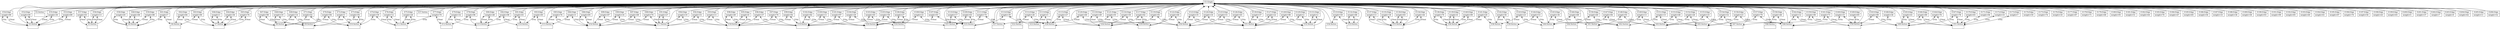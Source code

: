 Graph g{ 
struct1 [shape=record,label="{G1:Graph|}"]; 
struct2 [shape=record,label="{V2:Vertex|}"];
struct1 -- struct2 [arrowtail=diamond,arrowhead=none,dir=both];
struct3 [shape=record,label="{V3:Vertex|}"];
struct1 -- struct3 [arrowtail=diamond,arrowhead=none,dir=both];
struct4 [shape=record,label="{V4:Vertex|}"];
struct1 -- struct4 [arrowtail=diamond,arrowhead=none,dir=both];
struct5 [shape=record,label="{V5:Vertex|}"];
struct1 -- struct5 [arrowtail=diamond,arrowhead=none,dir=both];
struct6 [shape=record,label="{V6:Vertex|}"];
struct1 -- struct6 [arrowtail=diamond,arrowhead=none,dir=both];
struct7 [shape=record,label="{V7:Vertex|}"];
struct1 -- struct7 [arrowtail=diamond,arrowhead=none,dir=both];
struct8 [shape=record,label="{V8:Vertex|}"];
struct1 -- struct8 [arrowtail=diamond,arrowhead=none,dir=both];
struct9 [shape=record,label="{V9:Vertex|}"];
struct1 -- struct9 [arrowtail=diamond,arrowhead=none,dir=both];
struct10 [shape=record,label="{V10:Vertex|}"];
struct1 -- struct10 [arrowtail=diamond,arrowhead=none,dir=both];
struct11 [shape=record,label="{V11:Vertex|}"];
struct1 -- struct11 [arrowtail=diamond,arrowhead=none,dir=both];
struct12 [shape=record,label="{V12:Vertex|}"];
struct1 -- struct12 [arrowtail=diamond,arrowhead=none,dir=both];
struct13 [shape=record,label="{V13:Vertex|}"];
struct1 -- struct13 [arrowtail=diamond,arrowhead=none,dir=both];
struct14 [shape=record,label="{V14:Vertex|}"];
struct1 -- struct14 [arrowtail=diamond,arrowhead=none,dir=both];
struct15 [shape=record,label="{V15:Vertex|}"];
struct1 -- struct15 [arrowtail=diamond,arrowhead=none,dir=both];
struct16 [shape=record,label="{V16:Vertex|}"];
struct1 -- struct16 [arrowtail=diamond,arrowhead=none,dir=both];
struct17 [shape=record,label="{V17:Vertex|}"];
struct1 -- struct17 [arrowtail=diamond,arrowhead=none,dir=both];
struct18 [shape=record,label="{V18:Vertex|}"];
struct1 -- struct18 [arrowtail=diamond,arrowhead=none,dir=both];
struct19 [shape=record,label="{V19:Vertex|}"];
struct1 -- struct19 [arrowtail=diamond,arrowhead=none,dir=both];
struct20 [shape=record,label="{V20:Vertex|}"];
struct1 -- struct20 [arrowtail=diamond,arrowhead=none,dir=both];
struct21 [shape=record,label="{V21:Vertex|}"];
struct1 -- struct21 [arrowtail=diamond,arrowhead=none,dir=both];
struct22 [shape=record,label="{V22:Vertex|}"];
struct1 -- struct22 [arrowtail=diamond,arrowhead=none,dir=both];
struct23 [shape=record,label="{V23:Vertex|}"];
struct1 -- struct23 [arrowtail=diamond,arrowhead=none,dir=both];
struct24 [shape=record,label="{V24:Vertex|}"];
struct1 -- struct24 [arrowtail=diamond,arrowhead=none,dir=both];
struct25 [shape=record,label="{V25:Vertex|}"];
struct1 -- struct25 [arrowtail=diamond,arrowhead=none,dir=both];
struct26 [shape=record,label="{V26:Vertex|}"];
struct1 -- struct26 [arrowtail=diamond,arrowhead=none,dir=both];
struct27 [shape=record,label="{V27:Vertex|}"];
struct1 -- struct27 [arrowtail=diamond,arrowhead=none,dir=both];
struct28 [shape=record,label="{V28:Vertex|}"];
struct1 -- struct28 [arrowtail=diamond,arrowhead=none,dir=both];
struct29 [shape=record,label="{V29:Vertex|}"];
struct1 -- struct29 [arrowtail=diamond,arrowhead=none,dir=both];
struct30 [shape=record,label="{V30:Vertex|}"];
struct1 -- struct30 [arrowtail=diamond,arrowhead=none,dir=both];
struct31 [shape=record,label="{V31:Vertex|}"];
struct1 -- struct31 [arrowtail=diamond,arrowhead=none,dir=both];
struct32 [shape=record,label="{V32:Vertex|}"];
struct1 -- struct32 [arrowtail=diamond,arrowhead=none,dir=both];
struct33 [shape=record,label="{V33:Vertex|}"];
struct1 -- struct33 [arrowtail=diamond,arrowhead=none,dir=both];
struct34 [shape=record,label="{V34:Vertex|}"];
struct1 -- struct34 [arrowtail=diamond,arrowhead=none,dir=both];
struct35 [shape=record,label="{V35:Vertex|}"];
struct1 -- struct35 [arrowtail=diamond,arrowhead=none,dir=both];
struct36 [shape=record,label="{V36:Vertex|}"];
struct1 -- struct36 [arrowtail=diamond,arrowhead=none,dir=both];
struct37 [shape=record,label="{V37:Vertex|}"];
struct1 -- struct37 [arrowtail=diamond,arrowhead=none,dir=both];
struct38 [shape=record,label="{V38:Vertex|}"];
struct1 -- struct38 [arrowtail=diamond,arrowhead=none,dir=both];
struct39 [shape=record,label="{V39:Vertex|}"];
struct1 -- struct39 [arrowtail=diamond,arrowhead=none,dir=both];
struct40 [shape=record,label="{V40:Vertex|}"];
struct1 -- struct40 [arrowtail=diamond,arrowhead=none,dir=both];
struct41 [shape=record,label="{V41:Vertex|}"];
struct1 -- struct41 [arrowtail=diamond,arrowhead=none,dir=both];
struct42 [shape=record,label="{V42:Vertex|}"];
struct1 -- struct42 [arrowtail=diamond,arrowhead=none,dir=both];
struct43 [shape=record,label="{V43:Vertex|}"];
struct1 -- struct43 [arrowtail=diamond,arrowhead=none,dir=both];
struct44 [shape=record,label="{V44:Vertex|}"];
struct1 -- struct44 [arrowtail=diamond,arrowhead=none,dir=both];
struct45 [shape=record,label="{V45:Vertex|}"];
struct1 -- struct45 [arrowtail=diamond,arrowhead=none,dir=both];
struct46 [shape=record,label="{V46:Vertex|}"];
struct1 -- struct46 [arrowtail=diamond,arrowhead=none,dir=both];
struct47 [shape=record,label="{V47:Vertex|}"];
struct1 -- struct47 [arrowtail=diamond,arrowhead=none,dir=both];
struct48 [shape=record,label="{V48:Vertex|}"];
struct1 -- struct48 [arrowtail=diamond,arrowhead=none,dir=both];
struct49 [shape=record,label="{V49:Vertex|}"];
struct1 -- struct49 [arrowtail=diamond,arrowhead=none,dir=both];
struct50 [shape=record,label="{V50:Vertex|}"];
struct1 -- struct50 [arrowtail=diamond,arrowhead=none,dir=both];
struct51 [shape=record,label="{V51:Vertex|}"];
struct1 -- struct51 [arrowtail=diamond,arrowhead=none,dir=both];
struct52 -- struct2 [arrowhead=open,arrowtail=open,dir=both,label="EVin"]   ;
struct52 -- struct2 [arrowhead=open,arrowtail=open,dir=both,label="EVout"]   ;
struct52 [shape=record,label="{E52:Edge| weight=40 \n}"];
struct1 -- struct52 [arrowtail=diamond,arrowhead=none,dir=both];
struct53 -- struct2 [arrowhead=open,arrowtail=open,dir=both,label="EVin"]   ;
struct53 -- struct2 [arrowhead=open,arrowtail=open,dir=both,label="EVout"]   ;
struct53 [shape=record,label="{E53:Edge| weight=89 \n}"];
struct1 -- struct53 [arrowtail=diamond,arrowhead=none,dir=both];
struct54 -- struct2 [arrowhead=open,arrowtail=open,dir=both,label="EVin"]   ;
struct54 -- struct2 [arrowhead=open,arrowtail=open,dir=both,label="EVout"]   ;
struct54 [shape=record,label="{E54:Edge| weight=90 \n}"];
struct1 -- struct54 [arrowtail=diamond,arrowhead=none,dir=both];
struct55 -- struct2 [arrowhead=open,arrowtail=open,dir=both,label="EVin"]   ;
struct55 -- struct2 [arrowhead=open,arrowtail=open,dir=both,label="EVout"]   ;
struct55 [shape=record,label="{E55:Edge| weight=30 \n}"];
struct1 -- struct55 [arrowtail=diamond,arrowhead=none,dir=both];
struct56 -- struct3 [arrowhead=open,arrowtail=open,dir=both,label="EVin"]   ;
struct56 -- struct3 [arrowhead=open,arrowtail=open,dir=both,label="EVout"]   ;
struct56 [shape=record,label="{E56:Edge| weight=13 \n}"];
struct1 -- struct56 [arrowtail=diamond,arrowhead=none,dir=both];
struct57 -- struct3 [arrowhead=open,arrowtail=open,dir=both,label="EVin"]   ;
struct57 -- struct3 [arrowhead=open,arrowtail=open,dir=both,label="EVout"]   ;
struct57 [shape=record,label="{E57:Edge| weight=63 \n}"];
struct1 -- struct57 [arrowtail=diamond,arrowhead=none,dir=both];
struct58 -- struct4 [arrowhead=open,arrowtail=open,dir=both,label="EVin"]   ;
struct58 -- struct4 [arrowhead=open,arrowtail=open,dir=both,label="EVout"]   ;
struct58 [shape=record,label="{E58:Edge| weight=45 \n}"];
struct1 -- struct58 [arrowtail=diamond,arrowhead=none,dir=both];
struct59 -- struct4 [arrowhead=open,arrowtail=open,dir=both,label="EVin"]   ;
struct59 -- struct4 [arrowhead=open,arrowtail=open,dir=both,label="EVout"]   ;
struct59 [shape=record,label="{E59:Edge| weight=88 \n}"];
struct1 -- struct59 [arrowtail=diamond,arrowhead=none,dir=both];
struct60 -- struct4 [arrowhead=open,arrowtail=open,dir=both,label="EVin"]   ;
struct60 -- struct4 [arrowhead=open,arrowtail=open,dir=both,label="EVout"]   ;
struct60 [shape=record,label="{E60:Edge| weight=66 \n}"];
struct1 -- struct60 [arrowtail=diamond,arrowhead=none,dir=both];
struct61 -- struct4 [arrowhead=open,arrowtail=open,dir=both,label="EVin"]   ;
struct61 -- struct6 [arrowhead=open,arrowtail=open,dir=both,label="EVout"]   ;
struct61 [shape=record,label="{E61:Edge| weight=7 \n}"];
struct1 -- struct61 [arrowtail=diamond,arrowhead=none,dir=both];
struct62 -- struct7 [arrowhead=open,arrowtail=open,dir=both,label="EVin"]   ;
struct62 -- struct6 [arrowhead=open,arrowtail=open,dir=both,label="EVout"]   ;
struct62 [shape=record,label="{E62:Edge| weight=84 \n}"];
struct1 -- struct62 [arrowtail=diamond,arrowhead=none,dir=both];
struct63 -- struct7 [arrowhead=open,arrowtail=open,dir=both,label="EVin"]   ;
struct63 -- struct6 [arrowhead=open,arrowtail=open,dir=both,label="EVout"]   ;
struct63 [shape=record,label="{E63:Edge| weight=90 \n}"];
struct1 -- struct63 [arrowtail=diamond,arrowhead=none,dir=both];
struct64 -- struct7 [arrowhead=open,arrowtail=open,dir=both,label="EVin"]   ;
struct64 -- struct7 [arrowhead=open,arrowtail=open,dir=both,label="EVout"]   ;
struct64 [shape=record,label="{E64:Edge| weight=36 \n}"];
struct1 -- struct64 [arrowtail=diamond,arrowhead=none,dir=both];
struct65 -- struct7 [arrowhead=open,arrowtail=open,dir=both,label="EVin"]   ;
struct65 -- struct7 [arrowhead=open,arrowtail=open,dir=both,label="EVout"]   ;
struct65 [shape=record,label="{E65:Edge| weight=76 \n}"];
struct1 -- struct65 [arrowtail=diamond,arrowhead=none,dir=both];
struct66 -- struct7 [arrowhead=open,arrowtail=open,dir=both,label="EVin"]   ;
struct66 -- struct7 [arrowhead=open,arrowtail=open,dir=both,label="EVout"]   ;
struct66 [shape=record,label="{E66:Edge| weight=1 \n}"];
struct1 -- struct66 [arrowtail=diamond,arrowhead=none,dir=both];
struct67 -- struct9 [arrowhead=open,arrowtail=open,dir=both,label="EVin"]   ;
struct67 -- struct8 [arrowhead=open,arrowtail=open,dir=both,label="EVout"]   ;
struct67 [shape=record,label="{E67:Edge| weight=98 \n}"];
struct1 -- struct67 [arrowtail=diamond,arrowhead=none,dir=both];
struct68 -- struct9 [arrowhead=open,arrowtail=open,dir=both,label="EVin"]   ;
struct68 -- struct8 [arrowhead=open,arrowtail=open,dir=both,label="EVout"]   ;
struct68 [shape=record,label="{E68:Edge| weight=19 \n}"];
struct1 -- struct68 [arrowtail=diamond,arrowhead=none,dir=both];
struct69 -- struct9 [arrowhead=open,arrowtail=open,dir=both,label="EVin"]   ;
struct69 -- struct8 [arrowhead=open,arrowtail=open,dir=both,label="EVout"]   ;
struct69 [shape=record,label="{E69:Edge| weight=14 \n}"];
struct1 -- struct69 [arrowtail=diamond,arrowhead=none,dir=both];
struct70 -- struct10 [arrowhead=open,arrowtail=open,dir=both,label="EVin"]   ;
struct70 -- struct8 [arrowhead=open,arrowtail=open,dir=both,label="EVout"]   ;
struct70 [shape=record,label="{E70:Edge| weight=94 \n}"];
struct1 -- struct70 [arrowtail=diamond,arrowhead=none,dir=both];
struct71 -- struct10 [arrowhead=open,arrowtail=open,dir=both,label="EVin"]   ;
struct71 -- struct8 [arrowhead=open,arrowtail=open,dir=both,label="EVout"]   ;
struct71 [shape=record,label="{E71:Edge| weight=42 \n}"];
struct1 -- struct71 [arrowtail=diamond,arrowhead=none,dir=both];
struct72 -- struct10 [arrowhead=open,arrowtail=open,dir=both,label="EVin"]   ;
struct72 -- struct9 [arrowhead=open,arrowtail=open,dir=both,label="EVout"]   ;
struct72 [shape=record,label="{E72:Edge| weight=1 \n}"];
struct1 -- struct72 [arrowtail=diamond,arrowhead=none,dir=both];
struct73 -- struct10 [arrowhead=open,arrowtail=open,dir=both,label="EVin"]   ;
struct73 -- struct9 [arrowhead=open,arrowtail=open,dir=both,label="EVout"]   ;
struct73 [shape=record,label="{E73:Edge| weight=92 \n}"];
struct1 -- struct73 [arrowtail=diamond,arrowhead=none,dir=both];
struct74 -- struct10 [arrowhead=open,arrowtail=open,dir=both,label="EVin"]   ;
struct74 -- struct11 [arrowhead=open,arrowtail=open,dir=both,label="EVout"]   ;
struct74 [shape=record,label="{E74:Edge| weight=59 \n}"];
struct1 -- struct74 [arrowtail=diamond,arrowhead=none,dir=both];
struct75 -- struct11 [arrowhead=open,arrowtail=open,dir=both,label="EVin"]   ;
struct75 -- struct11 [arrowhead=open,arrowtail=open,dir=both,label="EVout"]   ;
struct75 [shape=record,label="{E75:Edge| weight=26 \n}"];
struct1 -- struct75 [arrowtail=diamond,arrowhead=none,dir=both];
struct76 -- struct11 [arrowhead=open,arrowtail=open,dir=both,label="EVin"]   ;
struct76 -- struct11 [arrowhead=open,arrowtail=open,dir=both,label="EVout"]   ;
struct76 [shape=record,label="{E76:Edge| weight=12 \n}"];
struct1 -- struct76 [arrowtail=diamond,arrowhead=none,dir=both];
struct77 -- struct11 [arrowhead=open,arrowtail=open,dir=both,label="EVin"]   ;
struct77 -- struct12 [arrowhead=open,arrowtail=open,dir=both,label="EVout"]   ;
struct77 [shape=record,label="{E77:Edge| weight=70 \n}"];
struct1 -- struct77 [arrowtail=diamond,arrowhead=none,dir=both];
struct78 -- struct12 [arrowhead=open,arrowtail=open,dir=both,label="EVin"]   ;
struct78 -- struct13 [arrowhead=open,arrowtail=open,dir=both,label="EVout"]   ;
struct78 [shape=record,label="{E78:Edge| weight=96 \n}"];
struct1 -- struct78 [arrowtail=diamond,arrowhead=none,dir=both];
struct79 -- struct12 [arrowhead=open,arrowtail=open,dir=both,label="EVin"]   ;
struct79 -- struct13 [arrowhead=open,arrowtail=open,dir=both,label="EVout"]   ;
struct79 [shape=record,label="{E79:Edge| weight=32 \n}"];
struct1 -- struct79 [arrowtail=diamond,arrowhead=none,dir=both];
struct80 -- struct13 [arrowhead=open,arrowtail=open,dir=both,label="EVin"]   ;
struct80 -- struct13 [arrowhead=open,arrowtail=open,dir=both,label="EVout"]   ;
struct80 [shape=record,label="{E80:Edge| weight=48 \n}"];
struct1 -- struct80 [arrowtail=diamond,arrowhead=none,dir=both];
struct81 -- struct13 [arrowhead=open,arrowtail=open,dir=both,label="EVin"]   ;
struct81 -- struct14 [arrowhead=open,arrowtail=open,dir=both,label="EVout"]   ;
struct81 [shape=record,label="{E81:Edge| weight=61 \n}"];
struct1 -- struct81 [arrowtail=diamond,arrowhead=none,dir=both];
struct82 -- struct13 [arrowhead=open,arrowtail=open,dir=both,label="EVin"]   ;
struct82 -- struct14 [arrowhead=open,arrowtail=open,dir=both,label="EVout"]   ;
struct82 [shape=record,label="{E82:Edge| weight=98 \n}"];
struct1 -- struct82 [arrowtail=diamond,arrowhead=none,dir=both];
struct83 -- struct14 [arrowhead=open,arrowtail=open,dir=both,label="EVin"]   ;
struct83 -- struct15 [arrowhead=open,arrowtail=open,dir=both,label="EVout"]   ;
struct83 [shape=record,label="{E83:Edge| weight=85 \n}"];
struct1 -- struct83 [arrowtail=diamond,arrowhead=none,dir=both];
struct84 -- struct16 [arrowhead=open,arrowtail=open,dir=both,label="EVin"]   ;
struct84 -- struct15 [arrowhead=open,arrowtail=open,dir=both,label="EVout"]   ;
struct84 [shape=record,label="{E84:Edge| weight=5 \n}"];
struct1 -- struct84 [arrowtail=diamond,arrowhead=none,dir=both];
struct85 -- struct16 [arrowhead=open,arrowtail=open,dir=both,label="EVin"]   ;
struct85 -- struct15 [arrowhead=open,arrowtail=open,dir=both,label="EVout"]   ;
struct85 [shape=record,label="{E85:Edge| weight=76 \n}"];
struct1 -- struct85 [arrowtail=diamond,arrowhead=none,dir=both];
struct86 -- struct16 [arrowhead=open,arrowtail=open,dir=both,label="EVin"]   ;
struct86 -- struct16 [arrowhead=open,arrowtail=open,dir=both,label="EVout"]   ;
struct86 [shape=record,label="{E86:Edge| weight=85 \n}"];
struct1 -- struct86 [arrowtail=diamond,arrowhead=none,dir=both];
struct87 -- struct17 [arrowhead=open,arrowtail=open,dir=both,label="EVin"]   ;
struct87 -- struct16 [arrowhead=open,arrowtail=open,dir=both,label="EVout"]   ;
struct87 [shape=record,label="{E87:Edge| weight=68 \n}"];
struct1 -- struct87 [arrowtail=diamond,arrowhead=none,dir=both];
struct88 -- struct17 [arrowhead=open,arrowtail=open,dir=both,label="EVin"]   ;
struct88 -- struct16 [arrowhead=open,arrowtail=open,dir=both,label="EVout"]   ;
struct88 [shape=record,label="{E88:Edge| weight=70 \n}"];
struct1 -- struct88 [arrowtail=diamond,arrowhead=none,dir=both];
struct89 -- struct17 [arrowhead=open,arrowtail=open,dir=both,label="EVin"]   ;
struct89 -- struct16 [arrowhead=open,arrowtail=open,dir=both,label="EVout"]   ;
struct89 [shape=record,label="{E89:Edge| weight=87 \n}"];
struct1 -- struct89 [arrowtail=diamond,arrowhead=none,dir=both];
struct90 -- struct17 [arrowhead=open,arrowtail=open,dir=both,label="EVin"]   ;
struct90 -- struct16 [arrowhead=open,arrowtail=open,dir=both,label="EVout"]   ;
struct90 [shape=record,label="{E90:Edge| weight=16 \n}"];
struct1 -- struct90 [arrowtail=diamond,arrowhead=none,dir=both];
struct91 -- struct17 [arrowhead=open,arrowtail=open,dir=both,label="EVin"]   ;
struct91 -- struct17 [arrowhead=open,arrowtail=open,dir=both,label="EVout"]   ;
struct91 [shape=record,label="{E91:Edge| weight=27 \n}"];
struct1 -- struct91 [arrowtail=diamond,arrowhead=none,dir=both];
struct92 -- struct18 [arrowhead=open,arrowtail=open,dir=both,label="EVin"]   ;
struct92 -- struct17 [arrowhead=open,arrowtail=open,dir=both,label="EVout"]   ;
struct92 [shape=record,label="{E92:Edge| weight=51 \n}"];
struct1 -- struct92 [arrowtail=diamond,arrowhead=none,dir=both];
struct93 -- struct18 [arrowhead=open,arrowtail=open,dir=both,label="EVin"]   ;
struct93 -- struct17 [arrowhead=open,arrowtail=open,dir=both,label="EVout"]   ;
struct93 [shape=record,label="{E93:Edge| weight=13 \n}"];
struct1 -- struct93 [arrowtail=diamond,arrowhead=none,dir=both];
struct94 -- struct18 [arrowhead=open,arrowtail=open,dir=both,label="EVin"]   ;
struct94 -- struct17 [arrowhead=open,arrowtail=open,dir=both,label="EVout"]   ;
struct94 [shape=record,label="{E94:Edge| weight=19 \n}"];
struct1 -- struct94 [arrowtail=diamond,arrowhead=none,dir=both];
struct95 -- struct18 [arrowhead=open,arrowtail=open,dir=both,label="EVin"]   ;
struct95 -- struct18 [arrowhead=open,arrowtail=open,dir=both,label="EVout"]   ;
struct95 [shape=record,label="{E95:Edge| weight=6 \n}"];
struct1 -- struct95 [arrowtail=diamond,arrowhead=none,dir=both];
struct96 -- struct19 [arrowhead=open,arrowtail=open,dir=both,label="EVin"]   ;
struct96 -- struct18 [arrowhead=open,arrowtail=open,dir=both,label="EVout"]   ;
struct96 [shape=record,label="{E96:Edge| weight=37 \n}"];
struct1 -- struct96 [arrowtail=diamond,arrowhead=none,dir=both];
struct97 -- struct19 [arrowhead=open,arrowtail=open,dir=both,label="EVin"]   ;
struct97 -- struct18 [arrowhead=open,arrowtail=open,dir=both,label="EVout"]   ;
struct97 [shape=record,label="{E97:Edge| weight=76 \n}"];
struct1 -- struct97 [arrowtail=diamond,arrowhead=none,dir=both];
struct98 -- struct19 [arrowhead=open,arrowtail=open,dir=both,label="EVin"]   ;
struct98 -- struct18 [arrowhead=open,arrowtail=open,dir=both,label="EVout"]   ;
struct98 [shape=record,label="{E98:Edge| weight=49 \n}"];
struct1 -- struct98 [arrowtail=diamond,arrowhead=none,dir=both];
struct99 -- struct19 [arrowhead=open,arrowtail=open,dir=both,label="EVin"]   ;
struct99 -- struct18 [arrowhead=open,arrowtail=open,dir=both,label="EVout"]   ;
struct99 [shape=record,label="{E99:Edge| weight=92 \n}"];
struct1 -- struct99 [arrowtail=diamond,arrowhead=none,dir=both];
struct100 -- struct20 [arrowhead=open,arrowtail=open,dir=both,label="EVin"]   ;
struct100 -- struct19 [arrowhead=open,arrowtail=open,dir=both,label="EVout"]   ;
struct100 [shape=record,label="{E100:Edge| weight=11 \n}"];
struct1 -- struct100 [arrowtail=diamond,arrowhead=none,dir=both];
struct101 -- struct20 [arrowhead=open,arrowtail=open,dir=both,label="EVin"]   ;
struct101 -- struct19 [arrowhead=open,arrowtail=open,dir=both,label="EVout"]   ;
struct101 [shape=record,label="{E101:Edge| weight=97 \n}"];
struct1 -- struct101 [arrowtail=diamond,arrowhead=none,dir=both];
struct102 -- struct20 [arrowhead=open,arrowtail=open,dir=both,label="EVin"]   ;
struct102 -- struct19 [arrowhead=open,arrowtail=open,dir=both,label="EVout"]   ;
struct102 [shape=record,label="{E102:Edge| weight=82 \n}"];
struct1 -- struct102 [arrowtail=diamond,arrowhead=none,dir=both];
struct103 -- struct21 [arrowhead=open,arrowtail=open,dir=both,label="EVin"]   ;
struct103 -- struct19 [arrowhead=open,arrowtail=open,dir=both,label="EVout"]   ;
struct103 [shape=record,label="{E103:Edge| weight=65 \n}"];
struct1 -- struct103 [arrowtail=diamond,arrowhead=none,dir=both];
struct104 -- struct24 [arrowhead=open,arrowtail=open,dir=both,label="EVin"]   ;
struct104 -- struct19 [arrowhead=open,arrowtail=open,dir=both,label="EVout"]   ;
struct104 [shape=record,label="{E104:Edge| weight=26 \n}"];
struct1 -- struct104 [arrowtail=diamond,arrowhead=none,dir=both];
struct105 -- struct24 [arrowhead=open,arrowtail=open,dir=both,label="EVin"]   ;
struct105 -- struct20 [arrowhead=open,arrowtail=open,dir=both,label="EVout"]   ;
struct105 [shape=record,label="{E105:Edge| weight=58 \n}"];
struct1 -- struct105 [arrowtail=diamond,arrowhead=none,dir=both];
struct106 -- struct24 [arrowhead=open,arrowtail=open,dir=both,label="EVin"]   ;
struct106 -- struct20 [arrowhead=open,arrowtail=open,dir=both,label="EVout"]   ;
struct106 [shape=record,label="{E106:Edge| weight=27 \n}"];
struct1 -- struct106 [arrowtail=diamond,arrowhead=none,dir=both];
struct107 -- struct25 [arrowhead=open,arrowtail=open,dir=both,label="EVin"]   ;
struct107 -- struct20 [arrowhead=open,arrowtail=open,dir=both,label="EVout"]   ;
struct107 [shape=record,label="{E107:Edge| weight=93 \n}"];
struct1 -- struct107 [arrowtail=diamond,arrowhead=none,dir=both];
struct108 -- struct25 [arrowhead=open,arrowtail=open,dir=both,label="EVin"]   ;
struct108 -- struct20 [arrowhead=open,arrowtail=open,dir=both,label="EVout"]   ;
struct108 [shape=record,label="{E108:Edge| weight=21 \n}"];
struct1 -- struct108 [arrowtail=diamond,arrowhead=none,dir=both];
struct109 -- struct25 [arrowhead=open,arrowtail=open,dir=both,label="EVin"]   ;
struct109 -- struct21 [arrowhead=open,arrowtail=open,dir=both,label="EVout"]   ;
struct109 [shape=record,label="{E109:Edge| weight=63 \n}"];
struct1 -- struct109 [arrowtail=diamond,arrowhead=none,dir=both];
struct110 -- struct25 [arrowhead=open,arrowtail=open,dir=both,label="EVin"]   ;
struct110 -- struct21 [arrowhead=open,arrowtail=open,dir=both,label="EVout"]   ;
struct110 [shape=record,label="{E110:Edge| weight=17 \n}"];
struct1 -- struct110 [arrowtail=diamond,arrowhead=none,dir=both];
struct111 -- struct27 [arrowhead=open,arrowtail=open,dir=both,label="EVin"]   ;
struct111 -- struct21 [arrowhead=open,arrowtail=open,dir=both,label="EVout"]   ;
struct111 [shape=record,label="{E111:Edge| weight=74 \n}"];
struct1 -- struct111 [arrowtail=diamond,arrowhead=none,dir=both];
struct112 -- struct28 [arrowhead=open,arrowtail=open,dir=both,label="EVin"]   ;
struct112 -- struct22 [arrowhead=open,arrowtail=open,dir=both,label="EVout"]   ;
struct112 [shape=record,label="{E112:Edge| weight=28 \n}"];
struct1 -- struct112 [arrowtail=diamond,arrowhead=none,dir=both];
struct113 -- struct28 [arrowhead=open,arrowtail=open,dir=both,label="EVin"]   ;
struct113 -- struct23 [arrowhead=open,arrowtail=open,dir=both,label="EVout"]   ;
struct113 [shape=record,label="{E113:Edge| weight=5 \n}"];
struct1 -- struct113 [arrowtail=diamond,arrowhead=none,dir=both];
struct114 -- struct28 [arrowhead=open,arrowtail=open,dir=both,label="EVin"]   ;
struct114 -- struct25 [arrowhead=open,arrowtail=open,dir=both,label="EVout"]   ;
struct114 [shape=record,label="{E114:Edge| weight=39 \n}"];
struct1 -- struct114 [arrowtail=diamond,arrowhead=none,dir=both];
struct115 -- struct28 [arrowhead=open,arrowtail=open,dir=both,label="EVin"]   ;
struct115 -- struct26 [arrowhead=open,arrowtail=open,dir=both,label="EVout"]   ;
struct115 [shape=record,label="{E115:Edge| weight=27 \n}"];
struct1 -- struct115 [arrowtail=diamond,arrowhead=none,dir=both];
struct116 -- struct29 [arrowhead=open,arrowtail=open,dir=both,label="EVin"]   ;
struct116 -- struct26 [arrowhead=open,arrowtail=open,dir=both,label="EVout"]   ;
struct116 [shape=record,label="{E116:Edge| weight=50 \n}"];
struct1 -- struct116 [arrowtail=diamond,arrowhead=none,dir=both];
struct117 -- struct29 [arrowhead=open,arrowtail=open,dir=both,label="EVin"]   ;
struct117 -- struct26 [arrowhead=open,arrowtail=open,dir=both,label="EVout"]   ;
struct117 [shape=record,label="{E117:Edge| weight=62 \n}"];
struct1 -- struct117 [arrowtail=diamond,arrowhead=none,dir=both];
struct118 -- struct29 [arrowhead=open,arrowtail=open,dir=both,label="EVin"]   ;
struct118 -- struct26 [arrowhead=open,arrowtail=open,dir=both,label="EVout"]   ;
struct118 [shape=record,label="{E118:Edge| weight=49 \n}"];
struct1 -- struct118 [arrowtail=diamond,arrowhead=none,dir=both];
struct119 -- struct30 [arrowhead=open,arrowtail=open,dir=both,label="EVin"]   ;
struct119 -- struct26 [arrowhead=open,arrowtail=open,dir=both,label="EVout"]   ;
struct119 [shape=record,label="{E119:Edge| weight=81 \n}"];
struct1 -- struct119 [arrowtail=diamond,arrowhead=none,dir=both];
struct120 -- struct30 [arrowhead=open,arrowtail=open,dir=both,label="EVin"]   ;
struct120 -- struct27 [arrowhead=open,arrowtail=open,dir=both,label="EVout"]   ;
struct120 [shape=record,label="{E120:Edge| weight=60 \n}"];
struct1 -- struct120 [arrowtail=diamond,arrowhead=none,dir=both];
struct121 -- struct30 [arrowhead=open,arrowtail=open,dir=both,label="EVin"]   ;
struct121 -- struct28 [arrowhead=open,arrowtail=open,dir=both,label="EVout"]   ;
struct121 [shape=record,label="{E121:Edge| weight=91 \n}"];
struct1 -- struct121 [arrowtail=diamond,arrowhead=none,dir=both];
struct122 -- struct30 [arrowhead=open,arrowtail=open,dir=both,label="EVin"]   ;
struct122 -- struct29 [arrowhead=open,arrowtail=open,dir=both,label="EVout"]   ;
struct122 [shape=record,label="{E122:Edge| weight=66 \n}"];
struct1 -- struct122 [arrowtail=diamond,arrowhead=none,dir=both];
struct123 -- struct31 [arrowhead=open,arrowtail=open,dir=both,label="EVin"]   ;
struct123 -- struct30 [arrowhead=open,arrowtail=open,dir=both,label="EVout"]   ;
struct123 [shape=record,label="{E123:Edge| weight=35 \n}"];
struct1 -- struct123 [arrowtail=diamond,arrowhead=none,dir=both];
struct124 -- struct31 [arrowhead=open,arrowtail=open,dir=both,label="EVin"]   ;
struct124 -- struct30 [arrowhead=open,arrowtail=open,dir=both,label="EVout"]   ;
struct124 [shape=record,label="{E124:Edge| weight=16 \n}"];
struct1 -- struct124 [arrowtail=diamond,arrowhead=none,dir=both];
struct125 -- struct31 [arrowhead=open,arrowtail=open,dir=both,label="EVin"]   ;
struct125 -- struct30 [arrowhead=open,arrowtail=open,dir=both,label="EVout"]   ;
struct125 [shape=record,label="{E125:Edge| weight=51 \n}"];
struct1 -- struct125 [arrowtail=diamond,arrowhead=none,dir=both];
struct126 -- struct31 [arrowhead=open,arrowtail=open,dir=both,label="EVin"]   ;
struct126 -- struct30 [arrowhead=open,arrowtail=open,dir=both,label="EVout"]   ;
struct126 [shape=record,label="{E126:Edge| weight=45 \n}"];
struct1 -- struct126 [arrowtail=diamond,arrowhead=none,dir=both];
struct127 -- struct31 [arrowhead=open,arrowtail=open,dir=both,label="EVin"]   ;
struct127 -- struct31 [arrowhead=open,arrowtail=open,dir=both,label="EVout"]   ;
struct127 [shape=record,label="{E127:Edge| weight=22 \n}"];
struct1 -- struct127 [arrowtail=diamond,arrowhead=none,dir=both];
struct128 -- struct32 [arrowhead=open,arrowtail=open,dir=both,label="EVin"]   ;
struct128 -- struct31 [arrowhead=open,arrowtail=open,dir=both,label="EVout"]   ;
struct128 [shape=record,label="{E128:Edge| weight=98 \n}"];
struct1 -- struct128 [arrowtail=diamond,arrowhead=none,dir=both];
struct129 -- struct32 [arrowhead=open,arrowtail=open,dir=both,label="EVin"]   ;
struct129 -- struct31 [arrowhead=open,arrowtail=open,dir=both,label="EVout"]   ;
struct129 [shape=record,label="{E129:Edge| weight=2 \n}"];
struct1 -- struct129 [arrowtail=diamond,arrowhead=none,dir=both];
struct130 -- struct32 [arrowhead=open,arrowtail=open,dir=both,label="EVin"]   ;
struct130 -- struct31 [arrowhead=open,arrowtail=open,dir=both,label="EVout"]   ;
struct130 [shape=record,label="{E130:Edge| weight=37 \n}"];
struct1 -- struct130 [arrowtail=diamond,arrowhead=none,dir=both];
struct131 -- struct32 [arrowhead=open,arrowtail=open,dir=both,label="EVin"]   ;
struct131 -- struct32 [arrowhead=open,arrowtail=open,dir=both,label="EVout"]   ;
struct131 [shape=record,label="{E131:Edge| weight=2 \n}"];
struct1 -- struct131 [arrowtail=diamond,arrowhead=none,dir=both];
struct132 -- struct33 [arrowhead=open,arrowtail=open,dir=both,label="EVin"]   ;
struct132 -- struct33 [arrowhead=open,arrowtail=open,dir=both,label="EVout"]   ;
struct132 [shape=record,label="{E132:Edge| weight=88 \n}"];
struct1 -- struct132 [arrowtail=diamond,arrowhead=none,dir=both];
struct133 -- struct34 [arrowhead=open,arrowtail=open,dir=both,label="EVin"]   ;
struct133 -- struct33 [arrowhead=open,arrowtail=open,dir=both,label="EVout"]   ;
struct133 [shape=record,label="{E133:Edge| weight=59 \n}"];
struct1 -- struct133 [arrowtail=diamond,arrowhead=none,dir=both];
struct134 -- struct35 [arrowhead=open,arrowtail=open,dir=both,label="EVin"]   ;
struct134 -- struct35 [arrowhead=open,arrowtail=open,dir=both,label="EVout"]   ;
struct134 [shape=record,label="{E134:Edge| weight=44 \n}"];
struct1 -- struct134 [arrowtail=diamond,arrowhead=none,dir=both];
struct135 -- struct35 [arrowhead=open,arrowtail=open,dir=both,label="EVin"]   ;
struct135 -- struct35 [arrowhead=open,arrowtail=open,dir=both,label="EVout"]   ;
struct135 [shape=record,label="{E135:Edge| weight=18 \n}"];
struct1 -- struct135 [arrowtail=diamond,arrowhead=none,dir=both];
struct136 -- struct35 [arrowhead=open,arrowtail=open,dir=both,label="EVin"]   ;
struct136 -- struct35 [arrowhead=open,arrowtail=open,dir=both,label="EVout"]   ;
struct136 [shape=record,label="{E136:Edge| weight=83 \n}"];
struct1 -- struct136 [arrowtail=diamond,arrowhead=none,dir=both];
struct137 -- struct35 [arrowhead=open,arrowtail=open,dir=both,label="EVin"]   ;
struct137 -- struct35 [arrowhead=open,arrowtail=open,dir=both,label="EVout"]   ;
struct137 [shape=record,label="{E137:Edge| weight=13 \n}"];
struct1 -- struct137 [arrowtail=diamond,arrowhead=none,dir=both];
struct138 -- struct36 [arrowhead=open,arrowtail=open,dir=both,label="EVin"]   ;
struct138 -- struct36 [arrowhead=open,arrowtail=open,dir=both,label="EVout"]   ;
struct138 [shape=record,label="{E138:Edge| weight=79 \n}"];
struct1 -- struct138 [arrowtail=diamond,arrowhead=none,dir=both];
struct139 -- struct36 [arrowhead=open,arrowtail=open,dir=both,label="EVin"]   ;
struct139 -- struct36 [arrowhead=open,arrowtail=open,dir=both,label="EVout"]   ;
struct139 [shape=record,label="{E139:Edge| weight=6 \n}"];
struct1 -- struct139 [arrowtail=diamond,arrowhead=none,dir=both];
struct140 -- struct36 [arrowhead=open,arrowtail=open,dir=both,label="EVin"]   ;
struct140 -- struct36 [arrowhead=open,arrowtail=open,dir=both,label="EVout"]   ;
struct140 [shape=record,label="{E140:Edge| weight=99 \n}"];
struct1 -- struct140 [arrowtail=diamond,arrowhead=none,dir=both];
struct141 -- struct38 [arrowhead=open,arrowtail=open,dir=both,label="EVin"]   ;
struct141 -- struct36 [arrowhead=open,arrowtail=open,dir=both,label="EVout"]   ;
struct141 [shape=record,label="{E141:Edge| weight=20 \n}"];
struct1 -- struct141 [arrowtail=diamond,arrowhead=none,dir=both];
struct142 -- struct39 [arrowhead=open,arrowtail=open,dir=both,label="EVin"]   ;
struct142 -- struct38 [arrowhead=open,arrowtail=open,dir=both,label="EVout"]   ;
struct142 [shape=record,label="{E142:Edge| weight=56 \n}"];
struct1 -- struct142 [arrowtail=diamond,arrowhead=none,dir=both];
struct143 -- struct40 [arrowhead=open,arrowtail=open,dir=both,label="EVin"]   ;
struct143 -- struct38 [arrowhead=open,arrowtail=open,dir=both,label="EVout"]   ;
struct143 [shape=record,label="{E143:Edge| weight=23 \n}"];
struct1 -- struct143 [arrowtail=diamond,arrowhead=none,dir=both];
struct144 -- struct40 [arrowhead=open,arrowtail=open,dir=both,label="EVin"]   ;
struct144 -- struct39 [arrowhead=open,arrowtail=open,dir=both,label="EVout"]   ;
struct144 [shape=record,label="{E144:Edge| weight=53 \n}"];
struct1 -- struct144 [arrowtail=diamond,arrowhead=none,dir=both];
struct145 -- struct40 [arrowhead=open,arrowtail=open,dir=both,label="EVin"]   ;
struct145 -- struct41 [arrowhead=open,arrowtail=open,dir=both,label="EVout"]   ;
struct145 [shape=record,label="{E145:Edge| weight=36 \n}"];
struct1 -- struct145 [arrowtail=diamond,arrowhead=none,dir=both];
struct146 -- struct40 [arrowhead=open,arrowtail=open,dir=both,label="EVin"]   ;
struct146 -- struct42 [arrowhead=open,arrowtail=open,dir=both,label="EVout"]   ;
struct146 [shape=record,label="{E146:Edge| weight=68 \n}"];
struct1 -- struct146 [arrowtail=diamond,arrowhead=none,dir=both];
struct147 -- struct40 [arrowhead=open,arrowtail=open,dir=both,label="EVin"]   ;
struct147 -- struct43 [arrowhead=open,arrowtail=open,dir=both,label="EVout"]   ;
struct147 [shape=record,label="{E147:Edge| weight=94 \n}"];
struct1 -- struct147 [arrowtail=diamond,arrowhead=none,dir=both];
struct148 -- struct41 [arrowhead=open,arrowtail=open,dir=both,label="EVin"]   ;
struct148 -- struct43 [arrowhead=open,arrowtail=open,dir=both,label="EVout"]   ;
struct148 [shape=record,label="{E148:Edge| weight=91 \n}"];
struct1 -- struct148 [arrowtail=diamond,arrowhead=none,dir=both];
struct149 -- struct41 [arrowhead=open,arrowtail=open,dir=both,label="EVin"]   ;
struct149 -- struct43 [arrowhead=open,arrowtail=open,dir=both,label="EVout"]   ;
struct149 [shape=record,label="{E149:Edge| weight=13 \n}"];
struct1 -- struct149 [arrowtail=diamond,arrowhead=none,dir=both];
struct150 -- struct42 [arrowhead=open,arrowtail=open,dir=both,label="EVin"]   ;
struct150 -- struct44 [arrowhead=open,arrowtail=open,dir=both,label="EVout"]   ;
struct150 [shape=record,label="{E150:Edge| weight=40 \n}"];
struct1 -- struct150 [arrowtail=diamond,arrowhead=none,dir=both];
struct151 -- struct42 [arrowhead=open,arrowtail=open,dir=both,label="EVin"]   ;
struct151 -- struct45 [arrowhead=open,arrowtail=open,dir=both,label="EVout"]   ;
struct151 [shape=record,label="{E151:Edge| weight=15 \n}"];
struct1 -- struct151 [arrowtail=diamond,arrowhead=none,dir=both];
struct152 -- struct43 [arrowhead=open,arrowtail=open,dir=both,label="EVin"]   ;
struct152 -- struct45 [arrowhead=open,arrowtail=open,dir=both,label="EVout"]   ;
struct152 [shape=record,label="{E152:Edge| weight=26 \n}"];
struct1 -- struct152 [arrowtail=diamond,arrowhead=none,dir=both];
struct153 -- struct43 [arrowhead=open,arrowtail=open,dir=both,label="EVin"]   ;
struct153 -- struct45 [arrowhead=open,arrowtail=open,dir=both,label="EVout"]   ;
struct153 [shape=record,label="{E153:Edge| weight=48 \n}"];
struct1 -- struct153 [arrowtail=diamond,arrowhead=none,dir=both];
struct154 -- struct43 [arrowhead=open,arrowtail=open,dir=both,label="EVin"]   ;
struct154 -- struct47 [arrowhead=open,arrowtail=open,dir=both,label="EVout"]   ;
struct154 [shape=record,label="{E154:Edge| weight=52 \n}"];
struct1 -- struct154 [arrowtail=diamond,arrowhead=none,dir=both];
struct155 -- struct43 [arrowhead=open,arrowtail=open,dir=both,label="EVin"]   ;
struct155 -- struct47 [arrowhead=open,arrowtail=open,dir=both,label="EVout"]   ;
struct155 [shape=record,label="{E155:Edge| weight=25 \n}"];
struct1 -- struct155 [arrowtail=diamond,arrowhead=none,dir=both];
struct156 -- struct45 [arrowhead=open,arrowtail=open,dir=both,label="EVin"]   ;
struct156 -- struct48 [arrowhead=open,arrowtail=open,dir=both,label="EVout"]   ;
struct156 [shape=record,label="{E156:Edge| weight=23 \n}"];
struct1 -- struct156 [arrowtail=diamond,arrowhead=none,dir=both];
struct157 -- struct45 [arrowhead=open,arrowtail=open,dir=both,label="EVin"]   ;
struct157 -- struct48 [arrowhead=open,arrowtail=open,dir=both,label="EVout"]   ;
struct157 [shape=record,label="{E157:Edge| weight=70 \n}"];
struct1 -- struct157 [arrowtail=diamond,arrowhead=none,dir=both];
struct158 -- struct46 [arrowhead=open,arrowtail=open,dir=both,label="EVin"]   ;
struct158 -- struct48 [arrowhead=open,arrowtail=open,dir=both,label="EVout"]   ;
struct158 [shape=record,label="{E158:Edge| weight=46 \n}"];
struct1 -- struct158 [arrowtail=diamond,arrowhead=none,dir=both];
struct159 -- struct47 [arrowhead=open,arrowtail=open,dir=both,label="EVin"]   ;
struct159 -- struct49 [arrowhead=open,arrowtail=open,dir=both,label="EVout"]   ;
struct159 [shape=record,label="{E159:Edge| weight=90 \n}"];
struct1 -- struct159 [arrowtail=diamond,arrowhead=none,dir=both];
struct160 -- struct48 [arrowhead=open,arrowtail=open,dir=both,label="EVin"]   ;
struct160 -- struct50 [arrowhead=open,arrowtail=open,dir=both,label="EVout"]   ;
struct160 [shape=record,label="{E160:Edge| weight=31 \n}"];
struct1 -- struct160 [arrowtail=diamond,arrowhead=none,dir=both];
struct161 -- struct48 [arrowhead=open,arrowtail=open,dir=both,label="EVin"]   ;
struct161 -- struct50 [arrowhead=open,arrowtail=open,dir=both,label="EVout"]   ;
struct161 [shape=record,label="{E161:Edge| weight=71 \n}"];
struct1 -- struct161 [arrowtail=diamond,arrowhead=none,dir=both];
struct162 -- struct48 [arrowhead=open,arrowtail=open,dir=both,label="EVin"]   ;
struct162 -- struct50 [arrowhead=open,arrowtail=open,dir=both,label="EVout"]   ;
struct162 [shape=record,label="{E162:Edge| weight=12 \n}"];
struct1 -- struct162 [arrowtail=diamond,arrowhead=none,dir=both];
struct163 -- struct49 [arrowhead=open,arrowtail=open,dir=both,label="EVin"]   ;
struct163 -- struct50 [arrowhead=open,arrowtail=open,dir=both,label="EVout"]   ;
struct163 [shape=record,label="{E163:Edge| weight=89 \n}"];
struct1 -- struct163 [arrowtail=diamond,arrowhead=none,dir=both];
struct164 -- struct49 [arrowhead=open,arrowtail=open,dir=both,label="EVin"]   ;
struct164 -- struct51 [arrowhead=open,arrowtail=open,dir=both,label="EVout"]   ;
struct164 [shape=record,label="{E164:Edge| weight=76 \n}"];
struct1 -- struct164 [arrowtail=diamond,arrowhead=none,dir=both];
struct165 -- struct49 [arrowhead=open,arrowtail=open,dir=both,label="EVin"]   ;
struct165 -- struct51 [arrowhead=open,arrowtail=open,dir=both,label="EVout"]   ;
struct165 [shape=record,label="{E165:Edge| weight=41 \n}"];
struct1 -- struct165 [arrowtail=diamond,arrowhead=none,dir=both];
struct166 -- struct49 [arrowhead=open,arrowtail=open,dir=both,label="EVin"]   ;
struct166 -- struct51 [arrowhead=open,arrowtail=open,dir=both,label="EVout"]   ;
struct166 [shape=record,label="{E166:Edge| weight=89 \n}"];
struct1 -- struct166 [arrowtail=diamond,arrowhead=none,dir=both];
struct167 -- struct49 [arrowhead=open,arrowtail=open,dir=both,label="EVin"]   ;
struct167 -- struct51 [arrowhead=open,arrowtail=open,dir=both,label="EVout"]   ;
struct167 [shape=record,label="{E167:Edge| weight=78 \n}"];
struct1 -- struct167 [arrowtail=diamond,arrowhead=none,dir=both];
struct168 -- struct50 [arrowhead=open,arrowtail=open,dir=both,label="EVin"]   ;
struct168 [shape=record,label="{E168:Edge| weight=36 \n}"];
struct1 -- struct168 [arrowtail=diamond,arrowhead=none,dir=both];
struct169 -- struct50 [arrowhead=open,arrowtail=open,dir=both,label="EVin"]   ;
struct169 [shape=record,label="{E169:Edge| weight=85 \n}"];
struct1 -- struct169 [arrowtail=diamond,arrowhead=none,dir=both];
struct170 -- struct51 [arrowhead=open,arrowtail=open,dir=both,label="EVin"]   ;
struct170 [shape=record,label="{E170:Edge| weight=65 \n}"];
struct1 -- struct170 [arrowtail=diamond,arrowhead=none,dir=both];
struct171 -- struct51 [arrowhead=open,arrowtail=open,dir=both,label="EVin"]   ;
struct171 [shape=record,label="{E171:Edge| weight=94 \n}"];
struct1 -- struct171 [arrowtail=diamond,arrowhead=none,dir=both];
struct172 -- struct51 [arrowhead=open,arrowtail=open,dir=both,label="EVin"]   ;
struct172 [shape=record,label="{E172:Edge| weight=33 \n}"];
struct1 -- struct172 [arrowtail=diamond,arrowhead=none,dir=both];
struct173 -- struct51 [arrowhead=open,arrowtail=open,dir=both,label="EVin"]   ;
struct173 [shape=record,label="{E173:Edge| weight=7 \n}"];
struct1 -- struct173 [arrowtail=diamond,arrowhead=none,dir=both];
struct174 [shape=record,label="{E174:Edge| weight=59 \n}"];
struct1 -- struct174 [arrowtail=diamond,arrowhead=none,dir=both];
struct175 [shape=record,label="{E175:Edge| weight=74 \n}"];
struct1 -- struct175 [arrowtail=diamond,arrowhead=none,dir=both];
struct176 [shape=record,label="{E176:Edge| weight=18 \n}"];
struct1 -- struct176 [arrowtail=diamond,arrowhead=none,dir=both];
struct177 [shape=record,label="{E177:Edge| weight=87 \n}"];
struct1 -- struct177 [arrowtail=diamond,arrowhead=none,dir=both];
struct178 [shape=record,label="{E178:Edge| weight=71 \n}"];
struct1 -- struct178 [arrowtail=diamond,arrowhead=none,dir=both];
struct179 [shape=record,label="{E179:Edge| weight=68 \n}"];
struct1 -- struct179 [arrowtail=diamond,arrowhead=none,dir=both];
struct180 [shape=record,label="{E180:Edge| weight=95 \n}"];
struct1 -- struct180 [arrowtail=diamond,arrowhead=none,dir=both];
struct181 [shape=record,label="{E181:Edge| weight=51 \n}"];
struct1 -- struct181 [arrowtail=diamond,arrowhead=none,dir=both];
struct182 [shape=record,label="{E182:Edge| weight=64 \n}"];
struct1 -- struct182 [arrowtail=diamond,arrowhead=none,dir=both];
struct183 [shape=record,label="{E183:Edge| weight=70 \n}"];
struct1 -- struct183 [arrowtail=diamond,arrowhead=none,dir=both];
struct184 [shape=record,label="{E184:Edge| weight=47 \n}"];
struct1 -- struct184 [arrowtail=diamond,arrowhead=none,dir=both];
struct185 [shape=record,label="{E185:Edge| weight=85 \n}"];
struct1 -- struct185 [arrowtail=diamond,arrowhead=none,dir=both];
struct186 [shape=record,label="{E186:Edge| weight=56 \n}"];
struct1 -- struct186 [arrowtail=diamond,arrowhead=none,dir=both];
struct187 [shape=record,label="{E187:Edge| weight=33 \n}"];
struct1 -- struct187 [arrowtail=diamond,arrowhead=none,dir=both];
struct188 [shape=record,label="{E188:Edge| weight=36 \n}"];
struct1 -- struct188 [arrowtail=diamond,arrowhead=none,dir=both];
struct189 [shape=record,label="{E189:Edge| weight=58 \n}"];
struct1 -- struct189 [arrowtail=diamond,arrowhead=none,dir=both];
struct190 [shape=record,label="{E190:Edge| weight=93 \n}"];
struct1 -- struct190 [arrowtail=diamond,arrowhead=none,dir=both];
struct191 [shape=record,label="{E191:Edge| weight=99 \n}"];
struct1 -- struct191 [arrowtail=diamond,arrowhead=none,dir=both];
struct192 [shape=record,label="{E192:Edge| weight=85 \n}"];
struct1 -- struct192 [arrowtail=diamond,arrowhead=none,dir=both];
struct193 [shape=record,label="{E193:Edge| weight=40 \n}"];
struct1 -- struct193 [arrowtail=diamond,arrowhead=none,dir=both];
struct194 [shape=record,label="{E194:Edge| weight=61 \n}"];
struct1 -- struct194 [arrowtail=diamond,arrowhead=none,dir=both];
struct195 [shape=record,label="{E195:Edge| weight=97 \n}"];
struct1 -- struct195 [arrowtail=diamond,arrowhead=none,dir=both];
struct196 [shape=record,label="{E196:Edge| weight=70 \n}"];
struct1 -- struct196 [arrowtail=diamond,arrowhead=none,dir=both];
struct197 [shape=record,label="{E197:Edge| weight=56 \n}"];
struct1 -- struct197 [arrowtail=diamond,arrowhead=none,dir=both];
struct198 [shape=record,label="{E198:Edge| weight=43 \n}"];
struct1 -- struct198 [arrowtail=diamond,arrowhead=none,dir=both];
struct199 [shape=record,label="{E199:Edge| weight=65 \n}"];
struct1 -- struct199 [arrowtail=diamond,arrowhead=none,dir=both];
struct200 [shape=record,label="{E200:Edge| weight=5 \n}"];
struct1 -- struct200 [arrowtail=diamond,arrowhead=none,dir=both];
struct201 [shape=record,label="{E201:Edge| weight=37 \n}"];
struct1 -- struct201 [arrowtail=diamond,arrowhead=none,dir=both];
struct202 [shape=record,label="{E202:Edge| weight=7 \n}"];
struct1 -- struct202 [arrowtail=diamond,arrowhead=none,dir=both];
struct203 [shape=record,label="{E203:Edge| weight=9 \n}"];
struct1 -- struct203 [arrowtail=diamond,arrowhead=none,dir=both];
struct204 [shape=record,label="{E204:Edge| weight=62 \n}"];
struct1 -- struct204 [arrowtail=diamond,arrowhead=none,dir=both];
struct205 [shape=record,label="{E205:Edge| weight=11 \n}"];
struct1 -- struct205 [arrowtail=diamond,arrowhead=none,dir=both];
struct206 [shape=record,label="{E206:Edge| weight=52 \n}"];
struct1 -- struct206 [arrowtail=diamond,arrowhead=none,dir=both];
} 
